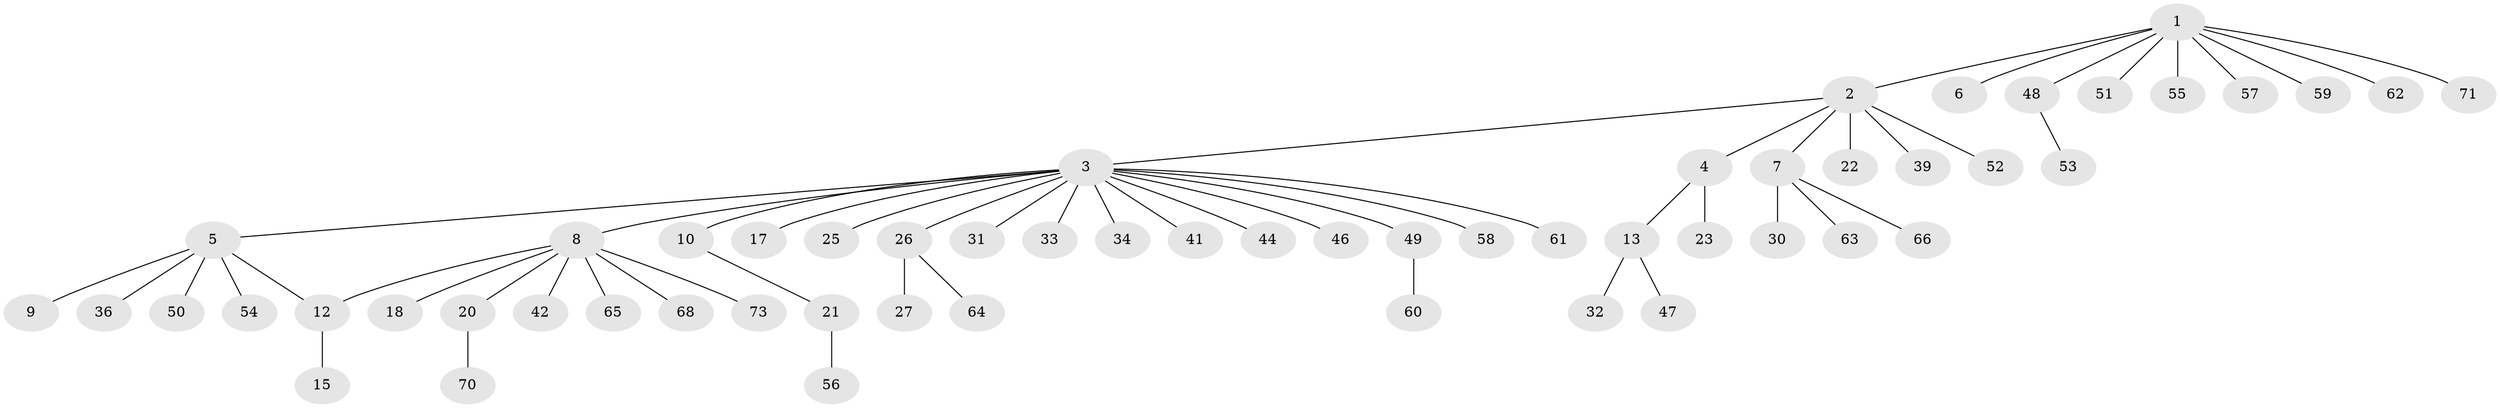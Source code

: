 // original degree distribution, {7: 0.0410958904109589, 8: 0.0136986301369863, 17: 0.0136986301369863, 3: 0.0821917808219178, 1: 0.6712328767123288, 5: 0.0136986301369863, 2: 0.136986301369863, 4: 0.0273972602739726}
// Generated by graph-tools (version 1.1) at 2025/11/02/27/25 16:11:15]
// undirected, 57 vertices, 57 edges
graph export_dot {
graph [start="1"]
  node [color=gray90,style=filled];
  1 [super="+11"];
  2 [super="+69"];
  3 [super="+24"];
  4;
  5 [super="+43"];
  6;
  7 [super="+16"];
  8 [super="+14"];
  9;
  10 [super="+19"];
  12;
  13 [super="+40"];
  15 [super="+72"];
  17;
  18;
  20 [super="+37"];
  21 [super="+38"];
  22;
  23;
  25 [super="+28"];
  26 [super="+67"];
  27 [super="+29"];
  30 [super="+35"];
  31;
  32;
  33;
  34;
  36;
  39;
  41;
  42 [super="+45"];
  44;
  46;
  47;
  48;
  49;
  50;
  51;
  52;
  53;
  54;
  55;
  56;
  57;
  58;
  59;
  60;
  61;
  62;
  63;
  64;
  65;
  66;
  68;
  70;
  71;
  73;
  1 -- 2;
  1 -- 6;
  1 -- 48;
  1 -- 55;
  1 -- 59;
  1 -- 71;
  1 -- 51;
  1 -- 62;
  1 -- 57;
  2 -- 3;
  2 -- 4;
  2 -- 7;
  2 -- 22;
  2 -- 39;
  2 -- 52;
  3 -- 5;
  3 -- 8;
  3 -- 10;
  3 -- 17;
  3 -- 25;
  3 -- 26;
  3 -- 31;
  3 -- 33;
  3 -- 34;
  3 -- 41;
  3 -- 44;
  3 -- 46;
  3 -- 49;
  3 -- 58;
  3 -- 61;
  4 -- 13;
  4 -- 23;
  5 -- 9;
  5 -- 12;
  5 -- 36;
  5 -- 50;
  5 -- 54;
  7 -- 30;
  7 -- 63;
  7 -- 66;
  8 -- 12;
  8 -- 18;
  8 -- 42;
  8 -- 68;
  8 -- 73;
  8 -- 65;
  8 -- 20;
  10 -- 21;
  12 -- 15;
  13 -- 32;
  13 -- 47;
  20 -- 70;
  21 -- 56;
  26 -- 27;
  26 -- 64;
  48 -- 53;
  49 -- 60;
}
